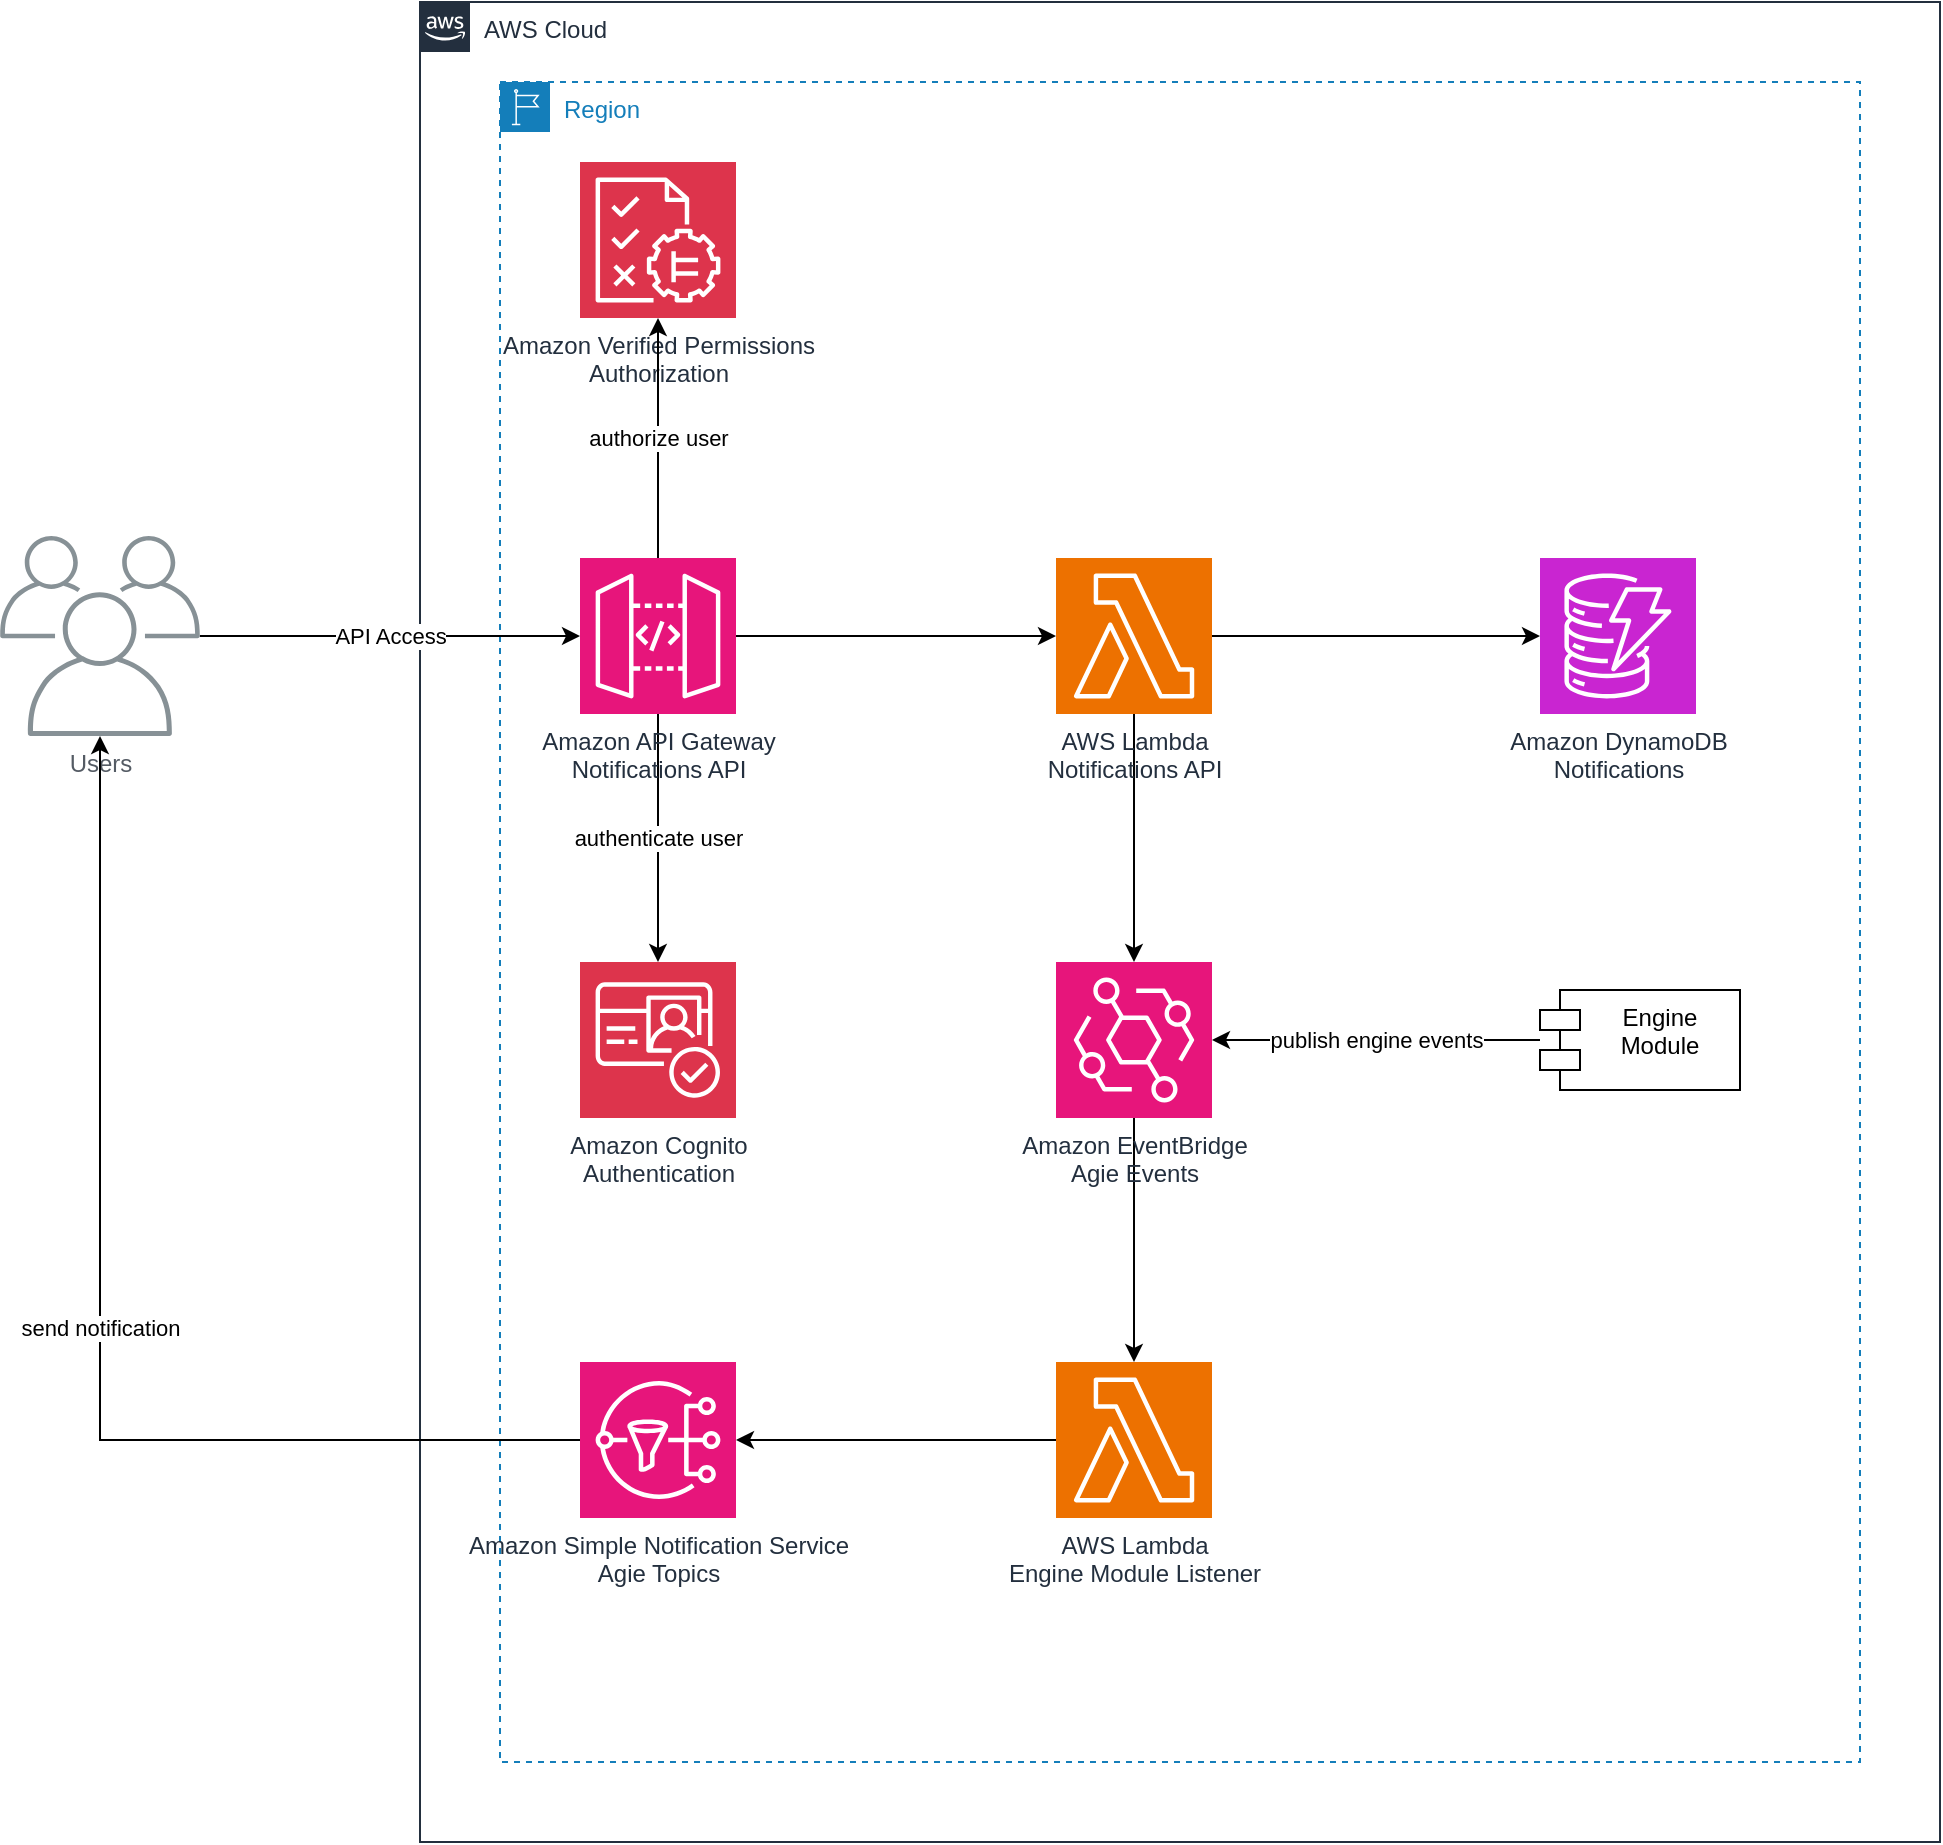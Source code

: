 <mxfile version="21.7.4" type="device">
  <diagram name="Page-1" id="NX638GsAWFpG7GuTiTAv">
    <mxGraphModel dx="1564" dy="1492" grid="1" gridSize="10" guides="1" tooltips="1" connect="1" arrows="1" fold="1" page="1" pageScale="1" pageWidth="2339" pageHeight="3300" math="0" shadow="0">
      <root>
        <mxCell id="0" />
        <mxCell id="1" parent="0" />
        <mxCell id="hI_ugBCYkl9Iv8uWBS_N-1" value="AWS Cloud" style="points=[[0,0],[0.25,0],[0.5,0],[0.75,0],[1,0],[1,0.25],[1,0.5],[1,0.75],[1,1],[0.75,1],[0.5,1],[0.25,1],[0,1],[0,0.75],[0,0.5],[0,0.25]];outlineConnect=0;gradientColor=none;html=1;whiteSpace=wrap;fontSize=12;fontStyle=0;container=1;pointerEvents=0;collapsible=0;recursiveResize=0;shape=mxgraph.aws4.group;grIcon=mxgraph.aws4.group_aws_cloud_alt;strokeColor=#232F3E;fillColor=none;verticalAlign=top;align=left;spacingLeft=30;fontColor=#232F3E;dashed=0;" vertex="1" parent="1">
          <mxGeometry x="560" y="360" width="760" height="920" as="geometry" />
        </mxCell>
        <mxCell id="hI_ugBCYkl9Iv8uWBS_N-2" value="Region" style="points=[[0,0],[0.25,0],[0.5,0],[0.75,0],[1,0],[1,0.25],[1,0.5],[1,0.75],[1,1],[0.75,1],[0.5,1],[0.25,1],[0,1],[0,0.75],[0,0.5],[0,0.25]];outlineConnect=0;gradientColor=none;html=1;whiteSpace=wrap;fontSize=12;fontStyle=0;container=1;pointerEvents=0;collapsible=0;recursiveResize=0;shape=mxgraph.aws4.group;grIcon=mxgraph.aws4.group_region;strokeColor=#147EBA;fillColor=none;verticalAlign=top;align=left;spacingLeft=30;fontColor=#147EBA;dashed=1;" vertex="1" parent="hI_ugBCYkl9Iv8uWBS_N-1">
          <mxGeometry x="40" y="40" width="680" height="840" as="geometry" />
        </mxCell>
        <mxCell id="hI_ugBCYkl9Iv8uWBS_N-3" value="Amazon Verified Permissions&lt;br&gt;Authorization" style="sketch=0;points=[[0,0,0],[0.25,0,0],[0.5,0,0],[0.75,0,0],[1,0,0],[0,1,0],[0.25,1,0],[0.5,1,0],[0.75,1,0],[1,1,0],[0,0.25,0],[0,0.5,0],[0,0.75,0],[1,0.25,0],[1,0.5,0],[1,0.75,0]];outlineConnect=0;fontColor=#232F3E;fillColor=#DD344C;strokeColor=#ffffff;dashed=0;verticalLabelPosition=bottom;verticalAlign=top;align=center;html=1;fontSize=12;fontStyle=0;aspect=fixed;shape=mxgraph.aws4.resourceIcon;resIcon=mxgraph.aws4.verified_permissions;" vertex="1" parent="hI_ugBCYkl9Iv8uWBS_N-2">
          <mxGeometry x="40" y="40" width="78" height="78" as="geometry" />
        </mxCell>
        <mxCell id="hI_ugBCYkl9Iv8uWBS_N-18" value="authorize user" style="edgeStyle=orthogonalEdgeStyle;rounded=0;orthogonalLoop=1;jettySize=auto;html=1;" edge="1" parent="hI_ugBCYkl9Iv8uWBS_N-2" source="hI_ugBCYkl9Iv8uWBS_N-4" target="hI_ugBCYkl9Iv8uWBS_N-3">
          <mxGeometry relative="1" as="geometry" />
        </mxCell>
        <mxCell id="hI_ugBCYkl9Iv8uWBS_N-20" value="authenticate user" style="edgeStyle=orthogonalEdgeStyle;rounded=0;orthogonalLoop=1;jettySize=auto;html=1;" edge="1" parent="hI_ugBCYkl9Iv8uWBS_N-2" source="hI_ugBCYkl9Iv8uWBS_N-4" target="hI_ugBCYkl9Iv8uWBS_N-9">
          <mxGeometry relative="1" as="geometry" />
        </mxCell>
        <mxCell id="hI_ugBCYkl9Iv8uWBS_N-21" style="edgeStyle=orthogonalEdgeStyle;rounded=0;orthogonalLoop=1;jettySize=auto;html=1;" edge="1" parent="hI_ugBCYkl9Iv8uWBS_N-2" source="hI_ugBCYkl9Iv8uWBS_N-4" target="hI_ugBCYkl9Iv8uWBS_N-10">
          <mxGeometry relative="1" as="geometry" />
        </mxCell>
        <mxCell id="hI_ugBCYkl9Iv8uWBS_N-4" value="Amazon API Gateway&lt;br&gt;Notifications API" style="sketch=0;points=[[0,0,0],[0.25,0,0],[0.5,0,0],[0.75,0,0],[1,0,0],[0,1,0],[0.25,1,0],[0.5,1,0],[0.75,1,0],[1,1,0],[0,0.25,0],[0,0.5,0],[0,0.75,0],[1,0.25,0],[1,0.5,0],[1,0.75,0]];outlineConnect=0;fontColor=#232F3E;fillColor=#E7157B;strokeColor=#ffffff;dashed=0;verticalLabelPosition=bottom;verticalAlign=top;align=center;html=1;fontSize=12;fontStyle=0;aspect=fixed;shape=mxgraph.aws4.resourceIcon;resIcon=mxgraph.aws4.api_gateway;" vertex="1" parent="hI_ugBCYkl9Iv8uWBS_N-2">
          <mxGeometry x="40" y="238" width="78" height="78" as="geometry" />
        </mxCell>
        <mxCell id="hI_ugBCYkl9Iv8uWBS_N-9" value="Amazon Cognito&lt;br&gt;Authentication" style="sketch=0;points=[[0,0,0],[0.25,0,0],[0.5,0,0],[0.75,0,0],[1,0,0],[0,1,0],[0.25,1,0],[0.5,1,0],[0.75,1,0],[1,1,0],[0,0.25,0],[0,0.5,0],[0,0.75,0],[1,0.25,0],[1,0.5,0],[1,0.75,0]];outlineConnect=0;fontColor=#232F3E;fillColor=#DD344C;strokeColor=#ffffff;dashed=0;verticalLabelPosition=bottom;verticalAlign=top;align=center;html=1;fontSize=12;fontStyle=0;aspect=fixed;shape=mxgraph.aws4.resourceIcon;resIcon=mxgraph.aws4.cognito;" vertex="1" parent="hI_ugBCYkl9Iv8uWBS_N-2">
          <mxGeometry x="40" y="440" width="78" height="78" as="geometry" />
        </mxCell>
        <mxCell id="hI_ugBCYkl9Iv8uWBS_N-22" style="edgeStyle=orthogonalEdgeStyle;rounded=0;orthogonalLoop=1;jettySize=auto;html=1;" edge="1" parent="hI_ugBCYkl9Iv8uWBS_N-2" source="hI_ugBCYkl9Iv8uWBS_N-10" target="hI_ugBCYkl9Iv8uWBS_N-11">
          <mxGeometry relative="1" as="geometry" />
        </mxCell>
        <mxCell id="hI_ugBCYkl9Iv8uWBS_N-23" style="edgeStyle=orthogonalEdgeStyle;rounded=0;orthogonalLoop=1;jettySize=auto;html=1;" edge="1" parent="hI_ugBCYkl9Iv8uWBS_N-2" source="hI_ugBCYkl9Iv8uWBS_N-10" target="hI_ugBCYkl9Iv8uWBS_N-12">
          <mxGeometry relative="1" as="geometry" />
        </mxCell>
        <mxCell id="hI_ugBCYkl9Iv8uWBS_N-10" value="AWS Lambda&lt;br&gt;Notifications API" style="sketch=0;points=[[0,0,0],[0.25,0,0],[0.5,0,0],[0.75,0,0],[1,0,0],[0,1,0],[0.25,1,0],[0.5,1,0],[0.75,1,0],[1,1,0],[0,0.25,0],[0,0.5,0],[0,0.75,0],[1,0.25,0],[1,0.5,0],[1,0.75,0]];outlineConnect=0;fontColor=#232F3E;fillColor=#ED7100;strokeColor=#ffffff;dashed=0;verticalLabelPosition=bottom;verticalAlign=top;align=center;html=1;fontSize=12;fontStyle=0;aspect=fixed;shape=mxgraph.aws4.resourceIcon;resIcon=mxgraph.aws4.lambda;" vertex="1" parent="hI_ugBCYkl9Iv8uWBS_N-2">
          <mxGeometry x="278" y="238" width="78" height="78" as="geometry" />
        </mxCell>
        <mxCell id="hI_ugBCYkl9Iv8uWBS_N-11" value="Amazon DynamoDB&lt;br&gt;Notifications" style="sketch=0;points=[[0,0,0],[0.25,0,0],[0.5,0,0],[0.75,0,0],[1,0,0],[0,1,0],[0.25,1,0],[0.5,1,0],[0.75,1,0],[1,1,0],[0,0.25,0],[0,0.5,0],[0,0.75,0],[1,0.25,0],[1,0.5,0],[1,0.75,0]];outlineConnect=0;fontColor=#232F3E;fillColor=#C925D1;strokeColor=#ffffff;dashed=0;verticalLabelPosition=bottom;verticalAlign=top;align=center;html=1;fontSize=12;fontStyle=0;aspect=fixed;shape=mxgraph.aws4.resourceIcon;resIcon=mxgraph.aws4.dynamodb;" vertex="1" parent="hI_ugBCYkl9Iv8uWBS_N-2">
          <mxGeometry x="520" y="238" width="78" height="78" as="geometry" />
        </mxCell>
        <mxCell id="hI_ugBCYkl9Iv8uWBS_N-25" style="edgeStyle=orthogonalEdgeStyle;rounded=0;orthogonalLoop=1;jettySize=auto;html=1;" edge="1" parent="hI_ugBCYkl9Iv8uWBS_N-2" source="hI_ugBCYkl9Iv8uWBS_N-12" target="hI_ugBCYkl9Iv8uWBS_N-14">
          <mxGeometry relative="1" as="geometry" />
        </mxCell>
        <mxCell id="hI_ugBCYkl9Iv8uWBS_N-12" value="Amazon EventBridge&lt;br&gt;Agie Events" style="sketch=0;points=[[0,0,0],[0.25,0,0],[0.5,0,0],[0.75,0,0],[1,0,0],[0,1,0],[0.25,1,0],[0.5,1,0],[0.75,1,0],[1,1,0],[0,0.25,0],[0,0.5,0],[0,0.75,0],[1,0.25,0],[1,0.5,0],[1,0.75,0]];outlineConnect=0;fontColor=#232F3E;fillColor=#E7157B;strokeColor=#ffffff;dashed=0;verticalLabelPosition=bottom;verticalAlign=top;align=center;html=1;fontSize=12;fontStyle=0;aspect=fixed;shape=mxgraph.aws4.resourceIcon;resIcon=mxgraph.aws4.eventbridge;" vertex="1" parent="hI_ugBCYkl9Iv8uWBS_N-2">
          <mxGeometry x="278" y="440" width="78" height="78" as="geometry" />
        </mxCell>
        <mxCell id="hI_ugBCYkl9Iv8uWBS_N-26" style="edgeStyle=orthogonalEdgeStyle;rounded=0;orthogonalLoop=1;jettySize=auto;html=1;" edge="1" parent="hI_ugBCYkl9Iv8uWBS_N-2" source="hI_ugBCYkl9Iv8uWBS_N-14" target="hI_ugBCYkl9Iv8uWBS_N-15">
          <mxGeometry relative="1" as="geometry" />
        </mxCell>
        <mxCell id="hI_ugBCYkl9Iv8uWBS_N-14" value="AWS Lambda&lt;br&gt;Engine Module Listener" style="sketch=0;points=[[0,0,0],[0.25,0,0],[0.5,0,0],[0.75,0,0],[1,0,0],[0,1,0],[0.25,1,0],[0.5,1,0],[0.75,1,0],[1,1,0],[0,0.25,0],[0,0.5,0],[0,0.75,0],[1,0.25,0],[1,0.5,0],[1,0.75,0]];outlineConnect=0;fontColor=#232F3E;fillColor=#ED7100;strokeColor=#ffffff;dashed=0;verticalLabelPosition=bottom;verticalAlign=top;align=center;html=1;fontSize=12;fontStyle=0;aspect=fixed;shape=mxgraph.aws4.resourceIcon;resIcon=mxgraph.aws4.lambda;" vertex="1" parent="hI_ugBCYkl9Iv8uWBS_N-2">
          <mxGeometry x="278" y="640" width="78" height="78" as="geometry" />
        </mxCell>
        <mxCell id="hI_ugBCYkl9Iv8uWBS_N-15" value="Amazon Simple Notification Service&lt;br&gt;Agie Topics" style="sketch=0;points=[[0,0,0],[0.25,0,0],[0.5,0,0],[0.75,0,0],[1,0,0],[0,1,0],[0.25,1,0],[0.5,1,0],[0.75,1,0],[1,1,0],[0,0.25,0],[0,0.5,0],[0,0.75,0],[1,0.25,0],[1,0.5,0],[1,0.75,0]];outlineConnect=0;fontColor=#232F3E;fillColor=#E7157B;strokeColor=#ffffff;dashed=0;verticalLabelPosition=bottom;verticalAlign=top;align=center;html=1;fontSize=12;fontStyle=0;aspect=fixed;shape=mxgraph.aws4.resourceIcon;resIcon=mxgraph.aws4.sns;" vertex="1" parent="hI_ugBCYkl9Iv8uWBS_N-2">
          <mxGeometry x="40" y="640" width="78" height="78" as="geometry" />
        </mxCell>
        <mxCell id="hI_ugBCYkl9Iv8uWBS_N-24" value="publish engine events" style="edgeStyle=orthogonalEdgeStyle;rounded=0;orthogonalLoop=1;jettySize=auto;html=1;" edge="1" parent="hI_ugBCYkl9Iv8uWBS_N-2" source="hI_ugBCYkl9Iv8uWBS_N-16" target="hI_ugBCYkl9Iv8uWBS_N-12">
          <mxGeometry relative="1" as="geometry" />
        </mxCell>
        <mxCell id="hI_ugBCYkl9Iv8uWBS_N-16" value="Engine&lt;br&gt;Module" style="shape=module;align=left;spacingLeft=20;align=center;verticalAlign=top;whiteSpace=wrap;html=1;" vertex="1" parent="hI_ugBCYkl9Iv8uWBS_N-2">
          <mxGeometry x="520" y="454" width="100" height="50" as="geometry" />
        </mxCell>
        <mxCell id="hI_ugBCYkl9Iv8uWBS_N-19" value="API Access" style="edgeStyle=orthogonalEdgeStyle;rounded=0;orthogonalLoop=1;jettySize=auto;html=1;" edge="1" parent="1" source="hI_ugBCYkl9Iv8uWBS_N-13" target="hI_ugBCYkl9Iv8uWBS_N-4">
          <mxGeometry relative="1" as="geometry" />
        </mxCell>
        <mxCell id="hI_ugBCYkl9Iv8uWBS_N-13" value="Users" style="sketch=0;outlineConnect=0;gradientColor=none;fontColor=#545B64;strokeColor=none;fillColor=#879196;dashed=0;verticalLabelPosition=bottom;verticalAlign=top;align=center;html=1;fontSize=12;fontStyle=0;aspect=fixed;shape=mxgraph.aws4.illustration_users;pointerEvents=1" vertex="1" parent="1">
          <mxGeometry x="350" y="627" width="100" height="100" as="geometry" />
        </mxCell>
        <mxCell id="hI_ugBCYkl9Iv8uWBS_N-27" value="send notification" style="edgeStyle=orthogonalEdgeStyle;rounded=0;orthogonalLoop=1;jettySize=auto;html=1;" edge="1" parent="1" source="hI_ugBCYkl9Iv8uWBS_N-15" target="hI_ugBCYkl9Iv8uWBS_N-13">
          <mxGeometry relative="1" as="geometry" />
        </mxCell>
      </root>
    </mxGraphModel>
  </diagram>
</mxfile>
